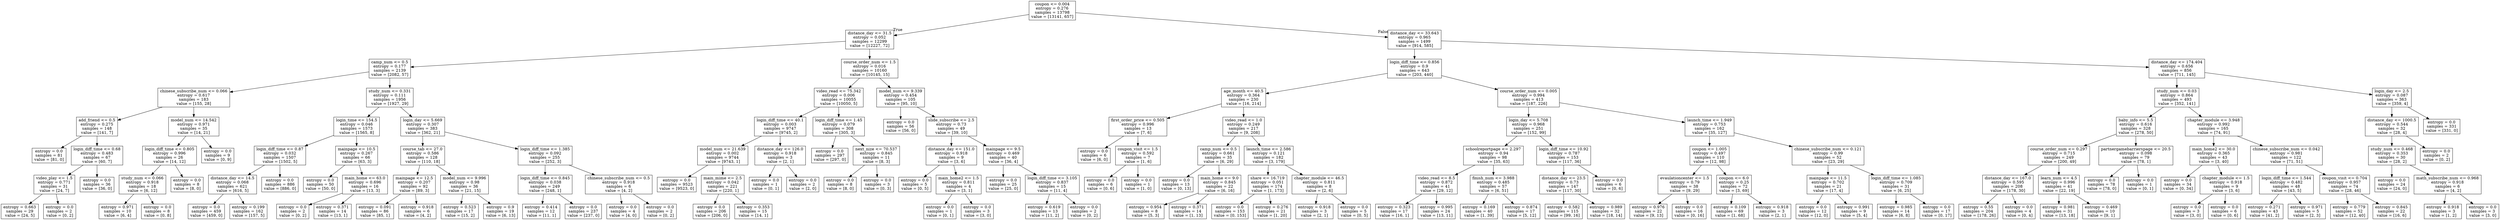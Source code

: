 digraph Tree {
node [shape=box] ;
0 [label="coupon <= 0.004\nentropy = 0.276\nsamples = 13798\nvalue = [13141, 657]"] ;
1 [label="distance_day <= 31.5\nentropy = 0.052\nsamples = 12299\nvalue = [12227, 72]"] ;
0 -> 1 [labeldistance=2.5, labelangle=45, headlabel="True"] ;
2 [label="camp_num <= 0.5\nentropy = 0.177\nsamples = 2139\nvalue = [2082, 57]"] ;
1 -> 2 ;
3 [label="chinese_subscribe_num <= 0.066\nentropy = 0.617\nsamples = 183\nvalue = [155, 28]"] ;
2 -> 3 ;
4 [label="add_friend <= 0.5\nentropy = 0.275\nsamples = 148\nvalue = [141, 7]"] ;
3 -> 4 ;
5 [label="entropy = 0.0\nsamples = 81\nvalue = [81, 0]"] ;
4 -> 5 ;
6 [label="login_diff_time <= 0.68\nentropy = 0.483\nsamples = 67\nvalue = [60, 7]"] ;
4 -> 6 ;
7 [label="video_play <= 1.5\nentropy = 0.771\nsamples = 31\nvalue = [24, 7]"] ;
6 -> 7 ;
8 [label="entropy = 0.663\nsamples = 29\nvalue = [24, 5]"] ;
7 -> 8 ;
9 [label="entropy = 0.0\nsamples = 2\nvalue = [0, 2]"] ;
7 -> 9 ;
10 [label="entropy = 0.0\nsamples = 36\nvalue = [36, 0]"] ;
6 -> 10 ;
11 [label="model_num <= 14.542\nentropy = 0.971\nsamples = 35\nvalue = [14, 21]"] ;
3 -> 11 ;
12 [label="login_diff_time <= 0.805\nentropy = 0.996\nsamples = 26\nvalue = [14, 12]"] ;
11 -> 12 ;
13 [label="study_num <= 0.066\nentropy = 0.918\nsamples = 18\nvalue = [6, 12]"] ;
12 -> 13 ;
14 [label="entropy = 0.971\nsamples = 10\nvalue = [6, 4]"] ;
13 -> 14 ;
15 [label="entropy = 0.0\nsamples = 8\nvalue = [0, 8]"] ;
13 -> 15 ;
16 [label="entropy = 0.0\nsamples = 8\nvalue = [8, 0]"] ;
12 -> 16 ;
17 [label="entropy = 0.0\nsamples = 9\nvalue = [0, 9]"] ;
11 -> 17 ;
18 [label="study_num <= 0.331\nentropy = 0.111\nsamples = 1956\nvalue = [1927, 29]"] ;
2 -> 18 ;
19 [label="login_time <= 154.5\nentropy = 0.046\nsamples = 1573\nvalue = [1565, 8]"] ;
18 -> 19 ;
20 [label="login_diff_time <= 0.87\nentropy = 0.032\nsamples = 1507\nvalue = [1502, 5]"] ;
19 -> 20 ;
21 [label="distance_day <= 14.5\nentropy = 0.068\nsamples = 621\nvalue = [616, 5]"] ;
20 -> 21 ;
22 [label="entropy = 0.0\nsamples = 459\nvalue = [459, 0]"] ;
21 -> 22 ;
23 [label="entropy = 0.199\nsamples = 162\nvalue = [157, 5]"] ;
21 -> 23 ;
24 [label="entropy = 0.0\nsamples = 886\nvalue = [886, 0]"] ;
20 -> 24 ;
25 [label="mainpage <= 10.5\nentropy = 0.267\nsamples = 66\nvalue = [63, 3]"] ;
19 -> 25 ;
26 [label="entropy = 0.0\nsamples = 50\nvalue = [50, 0]"] ;
25 -> 26 ;
27 [label="main_home <= 63.0\nentropy = 0.696\nsamples = 16\nvalue = [13, 3]"] ;
25 -> 27 ;
28 [label="entropy = 0.0\nsamples = 2\nvalue = [0, 2]"] ;
27 -> 28 ;
29 [label="entropy = 0.371\nsamples = 14\nvalue = [13, 1]"] ;
27 -> 29 ;
30 [label="login_day <= 5.669\nentropy = 0.307\nsamples = 383\nvalue = [362, 21]"] ;
18 -> 30 ;
31 [label="course_tab <= 27.0\nentropy = 0.586\nsamples = 128\nvalue = [110, 18]"] ;
30 -> 31 ;
32 [label="mainpage <= 12.5\nentropy = 0.207\nsamples = 92\nvalue = [89, 3]"] ;
31 -> 32 ;
33 [label="entropy = 0.091\nsamples = 86\nvalue = [85, 1]"] ;
32 -> 33 ;
34 [label="entropy = 0.918\nsamples = 6\nvalue = [4, 2]"] ;
32 -> 34 ;
35 [label="model_num <= 9.996\nentropy = 0.98\nsamples = 36\nvalue = [21, 15]"] ;
31 -> 35 ;
36 [label="entropy = 0.523\nsamples = 17\nvalue = [15, 2]"] ;
35 -> 36 ;
37 [label="entropy = 0.9\nsamples = 19\nvalue = [6, 13]"] ;
35 -> 37 ;
38 [label="login_diff_time <= 1.385\nentropy = 0.092\nsamples = 255\nvalue = [252, 3]"] ;
30 -> 38 ;
39 [label="login_diff_time <= 0.845\nentropy = 0.038\nsamples = 249\nvalue = [248, 1]"] ;
38 -> 39 ;
40 [label="entropy = 0.414\nsamples = 12\nvalue = [11, 1]"] ;
39 -> 40 ;
41 [label="entropy = 0.0\nsamples = 237\nvalue = [237, 0]"] ;
39 -> 41 ;
42 [label="chinese_subscribe_num <= 0.5\nentropy = 0.918\nsamples = 6\nvalue = [4, 2]"] ;
38 -> 42 ;
43 [label="entropy = 0.0\nsamples = 4\nvalue = [4, 0]"] ;
42 -> 43 ;
44 [label="entropy = 0.0\nsamples = 2\nvalue = [0, 2]"] ;
42 -> 44 ;
45 [label="course_order_num <= 1.5\nentropy = 0.016\nsamples = 10160\nvalue = [10145, 15]"] ;
1 -> 45 ;
46 [label="video_read <= 75.342\nentropy = 0.006\nsamples = 10055\nvalue = [10050, 5]"] ;
45 -> 46 ;
47 [label="login_diff_time <= 40.1\nentropy = 0.003\nsamples = 9747\nvalue = [9745, 2]"] ;
46 -> 47 ;
48 [label="model_num <= 21.639\nentropy = 0.002\nsamples = 9744\nvalue = [9743, 1]"] ;
47 -> 48 ;
49 [label="entropy = 0.0\nsamples = 9523\nvalue = [9523, 0]"] ;
48 -> 49 ;
50 [label="main_mime <= 2.5\nentropy = 0.042\nsamples = 221\nvalue = [220, 1]"] ;
48 -> 50 ;
51 [label="entropy = 0.0\nsamples = 206\nvalue = [206, 0]"] ;
50 -> 51 ;
52 [label="entropy = 0.353\nsamples = 15\nvalue = [14, 1]"] ;
50 -> 52 ;
53 [label="distance_day <= 126.0\nentropy = 0.918\nsamples = 3\nvalue = [2, 1]"] ;
47 -> 53 ;
54 [label="entropy = 0.0\nsamples = 1\nvalue = [0, 1]"] ;
53 -> 54 ;
55 [label="entropy = 0.0\nsamples = 2\nvalue = [2, 0]"] ;
53 -> 55 ;
56 [label="login_diff_time <= 1.45\nentropy = 0.079\nsamples = 308\nvalue = [305, 3]"] ;
46 -> 56 ;
57 [label="entropy = 0.0\nsamples = 297\nvalue = [297, 0]"] ;
56 -> 57 ;
58 [label="next_nize <= 70.537\nentropy = 0.845\nsamples = 11\nvalue = [8, 3]"] ;
56 -> 58 ;
59 [label="entropy = 0.0\nsamples = 8\nvalue = [8, 0]"] ;
58 -> 59 ;
60 [label="entropy = 0.0\nsamples = 3\nvalue = [0, 3]"] ;
58 -> 60 ;
61 [label="model_num <= 9.339\nentropy = 0.454\nsamples = 105\nvalue = [95, 10]"] ;
45 -> 61 ;
62 [label="entropy = 0.0\nsamples = 56\nvalue = [56, 0]"] ;
61 -> 62 ;
63 [label="slide_subscribe <= 2.5\nentropy = 0.73\nsamples = 49\nvalue = [39, 10]"] ;
61 -> 63 ;
64 [label="distance_day <= 151.0\nentropy = 0.918\nsamples = 9\nvalue = [3, 6]"] ;
63 -> 64 ;
65 [label="entropy = 0.0\nsamples = 5\nvalue = [0, 5]"] ;
64 -> 65 ;
66 [label="main_home2 <= 1.5\nentropy = 0.811\nsamples = 4\nvalue = [3, 1]"] ;
64 -> 66 ;
67 [label="entropy = 0.0\nsamples = 1\nvalue = [0, 1]"] ;
66 -> 67 ;
68 [label="entropy = 0.0\nsamples = 3\nvalue = [3, 0]"] ;
66 -> 68 ;
69 [label="mainpage <= 9.5\nentropy = 0.469\nsamples = 40\nvalue = [36, 4]"] ;
63 -> 69 ;
70 [label="entropy = 0.0\nsamples = 25\nvalue = [25, 0]"] ;
69 -> 70 ;
71 [label="login_diff_time <= 3.105\nentropy = 0.837\nsamples = 15\nvalue = [11, 4]"] ;
69 -> 71 ;
72 [label="entropy = 0.619\nsamples = 13\nvalue = [11, 2]"] ;
71 -> 72 ;
73 [label="entropy = 0.0\nsamples = 2\nvalue = [0, 2]"] ;
71 -> 73 ;
74 [label="distance_day <= 33.643\nentropy = 0.965\nsamples = 1499\nvalue = [914, 585]"] ;
0 -> 74 [labeldistance=2.5, labelangle=-45, headlabel="False"] ;
75 [label="login_diff_time <= 0.856\nentropy = 0.9\nsamples = 643\nvalue = [203, 440]"] ;
74 -> 75 ;
76 [label="age_month <= 40.5\nentropy = 0.364\nsamples = 230\nvalue = [16, 214]"] ;
75 -> 76 ;
77 [label="first_order_price <= 0.505\nentropy = 0.996\nsamples = 13\nvalue = [7, 6]"] ;
76 -> 77 ;
78 [label="entropy = 0.0\nsamples = 6\nvalue = [6, 0]"] ;
77 -> 78 ;
79 [label="coupon_visit <= 1.5\nentropy = 0.592\nsamples = 7\nvalue = [1, 6]"] ;
77 -> 79 ;
80 [label="entropy = 0.0\nsamples = 6\nvalue = [0, 6]"] ;
79 -> 80 ;
81 [label="entropy = 0.0\nsamples = 1\nvalue = [1, 0]"] ;
79 -> 81 ;
82 [label="video_read <= 1.0\nentropy = 0.249\nsamples = 217\nvalue = [9, 208]"] ;
76 -> 82 ;
83 [label="camp_num <= 0.5\nentropy = 0.661\nsamples = 35\nvalue = [6, 29]"] ;
82 -> 83 ;
84 [label="entropy = 0.0\nsamples = 13\nvalue = [0, 13]"] ;
83 -> 84 ;
85 [label="main_home <= 9.0\nentropy = 0.845\nsamples = 22\nvalue = [6, 16]"] ;
83 -> 85 ;
86 [label="entropy = 0.954\nsamples = 8\nvalue = [5, 3]"] ;
85 -> 86 ;
87 [label="entropy = 0.371\nsamples = 14\nvalue = [1, 13]"] ;
85 -> 87 ;
88 [label="launch_time <= 2.586\nentropy = 0.121\nsamples = 182\nvalue = [3, 179]"] ;
82 -> 88 ;
89 [label="share <= 16.719\nentropy = 0.051\nsamples = 174\nvalue = [1, 173]"] ;
88 -> 89 ;
90 [label="entropy = 0.0\nsamples = 153\nvalue = [0, 153]"] ;
89 -> 90 ;
91 [label="entropy = 0.276\nsamples = 21\nvalue = [1, 20]"] ;
89 -> 91 ;
92 [label="chapter_module <= 46.5\nentropy = 0.811\nsamples = 8\nvalue = [2, 6]"] ;
88 -> 92 ;
93 [label="entropy = 0.918\nsamples = 3\nvalue = [2, 1]"] ;
92 -> 93 ;
94 [label="entropy = 0.0\nsamples = 5\nvalue = [0, 5]"] ;
92 -> 94 ;
95 [label="course_order_num <= 0.005\nentropy = 0.994\nsamples = 413\nvalue = [187, 226]"] ;
75 -> 95 ;
96 [label="login_day <= 5.708\nentropy = 0.968\nsamples = 251\nvalue = [152, 99]"] ;
95 -> 96 ;
97 [label="schoolreportpage <= 2.297\nentropy = 0.94\nsamples = 98\nvalue = [35, 63]"] ;
96 -> 97 ;
98 [label="video_read <= 8.5\nentropy = 0.872\nsamples = 41\nvalue = [29, 12]"] ;
97 -> 98 ;
99 [label="entropy = 0.323\nsamples = 17\nvalue = [16, 1]"] ;
98 -> 99 ;
100 [label="entropy = 0.995\nsamples = 24\nvalue = [13, 11]"] ;
98 -> 100 ;
101 [label="finish_num <= 3.988\nentropy = 0.485\nsamples = 57\nvalue = [6, 51]"] ;
97 -> 101 ;
102 [label="entropy = 0.169\nsamples = 40\nvalue = [1, 39]"] ;
101 -> 102 ;
103 [label="entropy = 0.874\nsamples = 17\nvalue = [5, 12]"] ;
101 -> 103 ;
104 [label="login_diff_time <= 10.92\nentropy = 0.787\nsamples = 153\nvalue = [117, 36]"] ;
96 -> 104 ;
105 [label="distance_day <= 23.5\nentropy = 0.73\nsamples = 147\nvalue = [117, 30]"] ;
104 -> 105 ;
106 [label="entropy = 0.582\nsamples = 115\nvalue = [99, 16]"] ;
105 -> 106 ;
107 [label="entropy = 0.989\nsamples = 32\nvalue = [18, 14]"] ;
105 -> 107 ;
108 [label="entropy = 0.0\nsamples = 6\nvalue = [0, 6]"] ;
104 -> 108 ;
109 [label="launch_time <= 1.949\nentropy = 0.753\nsamples = 162\nvalue = [35, 127]"] ;
95 -> 109 ;
110 [label="coupon <= 1.005\nentropy = 0.497\nsamples = 110\nvalue = [12, 98]"] ;
109 -> 110 ;
111 [label="evaulationcenter <= 1.5\nentropy = 0.79\nsamples = 38\nvalue = [9, 29]"] ;
110 -> 111 ;
112 [label="entropy = 0.976\nsamples = 22\nvalue = [9, 13]"] ;
111 -> 112 ;
113 [label="entropy = 0.0\nsamples = 16\nvalue = [0, 16]"] ;
111 -> 113 ;
114 [label="coupon <= 6.0\nentropy = 0.25\nsamples = 72\nvalue = [3, 69]"] ;
110 -> 114 ;
115 [label="entropy = 0.109\nsamples = 69\nvalue = [1, 68]"] ;
114 -> 115 ;
116 [label="entropy = 0.918\nsamples = 3\nvalue = [2, 1]"] ;
114 -> 116 ;
117 [label="chinese_subscribe_num <= 0.121\nentropy = 0.99\nsamples = 52\nvalue = [23, 29]"] ;
109 -> 117 ;
118 [label="mainpage <= 11.5\nentropy = 0.702\nsamples = 21\nvalue = [17, 4]"] ;
117 -> 118 ;
119 [label="entropy = 0.0\nsamples = 12\nvalue = [12, 0]"] ;
118 -> 119 ;
120 [label="entropy = 0.991\nsamples = 9\nvalue = [5, 4]"] ;
118 -> 120 ;
121 [label="login_diff_time <= 1.085\nentropy = 0.709\nsamples = 31\nvalue = [6, 25]"] ;
117 -> 121 ;
122 [label="entropy = 0.985\nsamples = 14\nvalue = [6, 8]"] ;
121 -> 122 ;
123 [label="entropy = 0.0\nsamples = 17\nvalue = [0, 17]"] ;
121 -> 123 ;
124 [label="distance_day <= 174.404\nentropy = 0.656\nsamples = 856\nvalue = [711, 145]"] ;
74 -> 124 ;
125 [label="study_num <= 0.03\nentropy = 0.864\nsamples = 493\nvalue = [352, 141]"] ;
124 -> 125 ;
126 [label="baby_info <= 5.5\nentropy = 0.616\nsamples = 328\nvalue = [278, 50]"] ;
125 -> 126 ;
127 [label="course_order_num <= 0.297\nentropy = 0.715\nsamples = 249\nvalue = [200, 49]"] ;
126 -> 127 ;
128 [label="distance_day <= 167.0\nentropy = 0.595\nsamples = 208\nvalue = [178, 30]"] ;
127 -> 128 ;
129 [label="entropy = 0.55\nsamples = 204\nvalue = [178, 26]"] ;
128 -> 129 ;
130 [label="entropy = 0.0\nsamples = 4\nvalue = [0, 4]"] ;
128 -> 130 ;
131 [label="learn_num <= 4.5\nentropy = 0.996\nsamples = 41\nvalue = [22, 19]"] ;
127 -> 131 ;
132 [label="entropy = 0.981\nsamples = 31\nvalue = [13, 18]"] ;
131 -> 132 ;
133 [label="entropy = 0.469\nsamples = 10\nvalue = [9, 1]"] ;
131 -> 133 ;
134 [label="partnergamebarrierspage <= 20.5\nentropy = 0.098\nsamples = 79\nvalue = [78, 1]"] ;
126 -> 134 ;
135 [label="entropy = 0.0\nsamples = 78\nvalue = [78, 0]"] ;
134 -> 135 ;
136 [label="entropy = 0.0\nsamples = 1\nvalue = [0, 1]"] ;
134 -> 136 ;
137 [label="chapter_module <= 3.948\nentropy = 0.992\nsamples = 165\nvalue = [74, 91]"] ;
125 -> 137 ;
138 [label="main_home2 <= 30.0\nentropy = 0.365\nsamples = 43\nvalue = [3, 40]"] ;
137 -> 138 ;
139 [label="entropy = 0.0\nsamples = 34\nvalue = [0, 34]"] ;
138 -> 139 ;
140 [label="chapter_module <= 1.5\nentropy = 0.918\nsamples = 9\nvalue = [3, 6]"] ;
138 -> 140 ;
141 [label="entropy = 0.0\nsamples = 3\nvalue = [3, 0]"] ;
140 -> 141 ;
142 [label="entropy = 0.0\nsamples = 6\nvalue = [0, 6]"] ;
140 -> 142 ;
143 [label="chinese_subscribe_num <= 0.042\nentropy = 0.981\nsamples = 122\nvalue = [71, 51]"] ;
137 -> 143 ;
144 [label="login_diff_time <= 1.544\nentropy = 0.482\nsamples = 48\nvalue = [43, 5]"] ;
143 -> 144 ;
145 [label="entropy = 0.271\nsamples = 43\nvalue = [41, 2]"] ;
144 -> 145 ;
146 [label="entropy = 0.971\nsamples = 5\nvalue = [2, 3]"] ;
144 -> 146 ;
147 [label="coupon_visit <= 0.704\nentropy = 0.957\nsamples = 74\nvalue = [28, 46]"] ;
143 -> 147 ;
148 [label="entropy = 0.779\nsamples = 52\nvalue = [12, 40]"] ;
147 -> 148 ;
149 [label="entropy = 0.845\nsamples = 22\nvalue = [16, 6]"] ;
147 -> 149 ;
150 [label="login_day <= 2.5\nentropy = 0.087\nsamples = 363\nvalue = [359, 4]"] ;
124 -> 150 ;
151 [label="distance_day <= 1000.5\nentropy = 0.544\nsamples = 32\nvalue = [28, 4]"] ;
150 -> 151 ;
152 [label="study_num <= 0.468\nentropy = 0.353\nsamples = 30\nvalue = [28, 2]"] ;
151 -> 152 ;
153 [label="entropy = 0.0\nsamples = 24\nvalue = [24, 0]"] ;
152 -> 153 ;
154 [label="math_subscribe_num <= 0.968\nentropy = 0.918\nsamples = 6\nvalue = [4, 2]"] ;
152 -> 154 ;
155 [label="entropy = 0.918\nsamples = 3\nvalue = [1, 2]"] ;
154 -> 155 ;
156 [label="entropy = 0.0\nsamples = 3\nvalue = [3, 0]"] ;
154 -> 156 ;
157 [label="entropy = 0.0\nsamples = 2\nvalue = [0, 2]"] ;
151 -> 157 ;
158 [label="entropy = 0.0\nsamples = 331\nvalue = [331, 0]"] ;
150 -> 158 ;
}